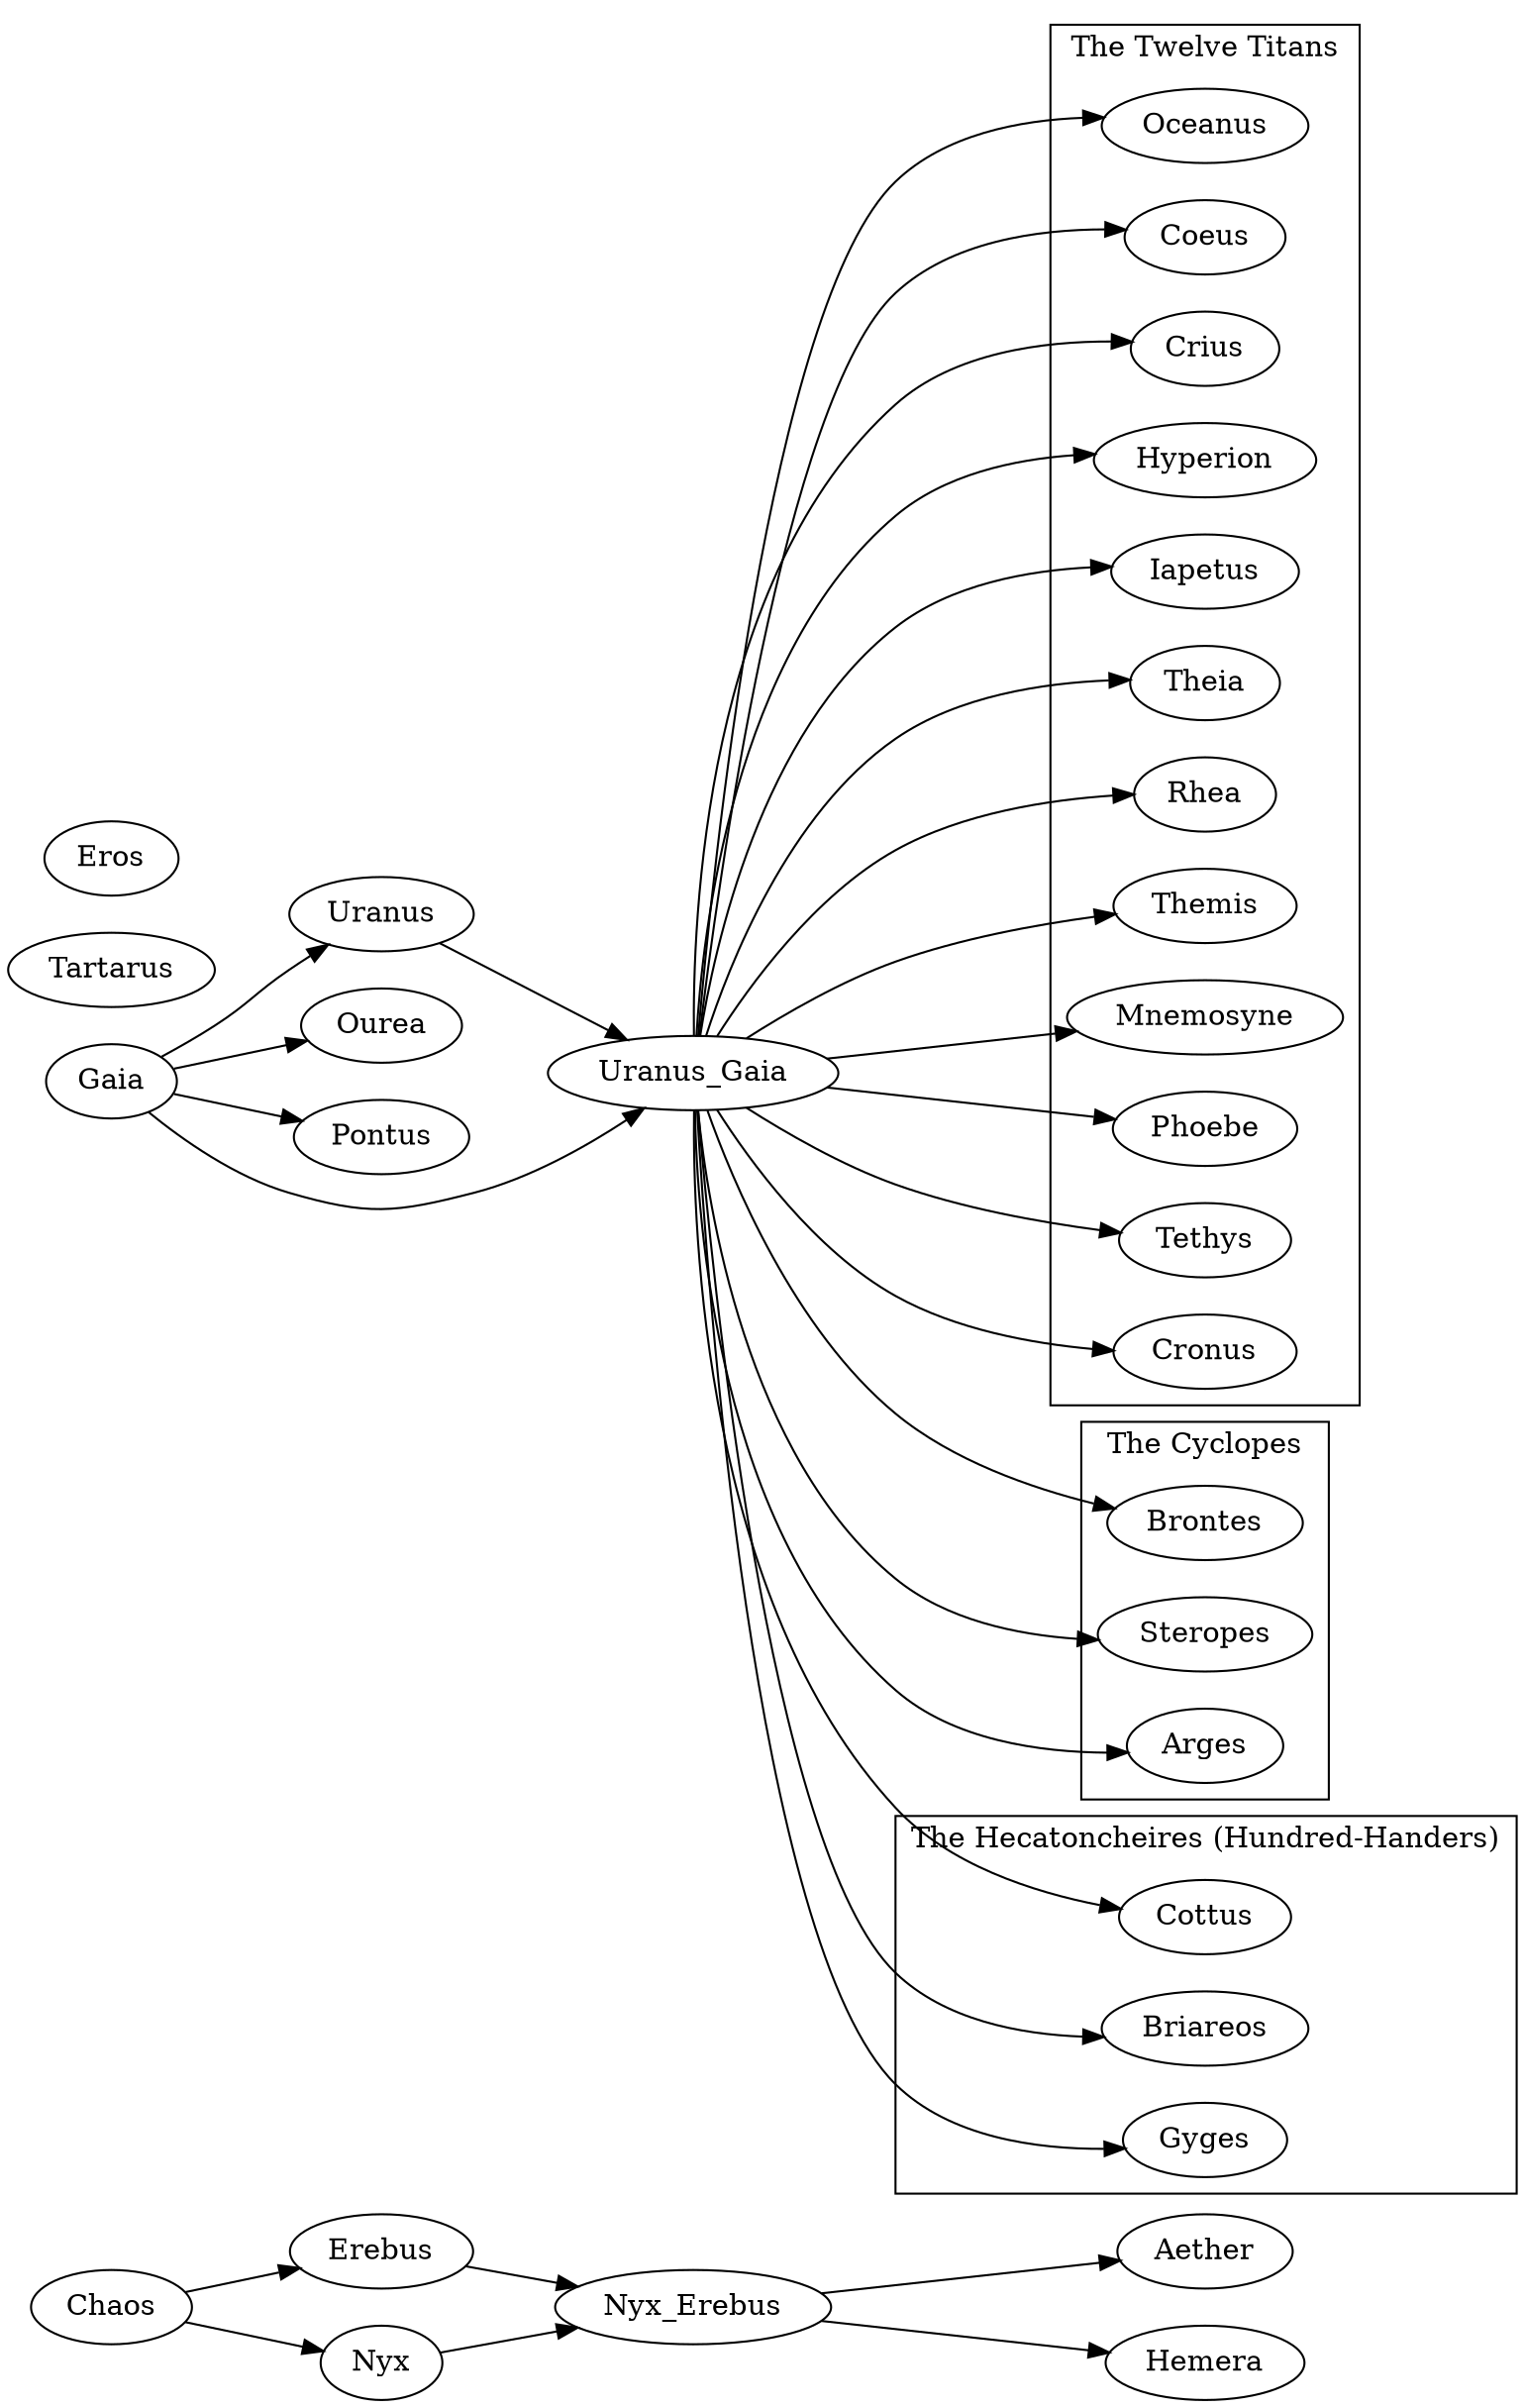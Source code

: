 digraph {
    rankdir=LR
    { 
        Chaos 
        Gaia 
        Tartarus
        Eros
    }

    Chaos -> {Erebus Nyx}
    {Erebus Nyx} -> {Nyx_Erebus} -> {Aether Hemera}
    Gaia -> { Uranus Ourea Pontus }


    {Uranus Gaia} -> Uranus_Gaia

    {Uranus_Gaia} -> {
        subgraph cluster_Titans {
            label="The Twelve Titans"
            Oceanus
            Coeus
            Crius
            Hyperion
            Iapetus
            Theia
            Rhea
            Themis
            Mnemosyne
            Phoebe
            Tethys
            Cronus
        }
        subgraph cluster_Cyclopes {
            label="The Cyclopes"
            Brontes
            Steropes
            Arges
        }
        subgraph cluster_Hecton { 
            label="The Hecatoncheires (Hundred-Handers)"
            Cottus
            Briareos
            Gyges
        }
    }
}